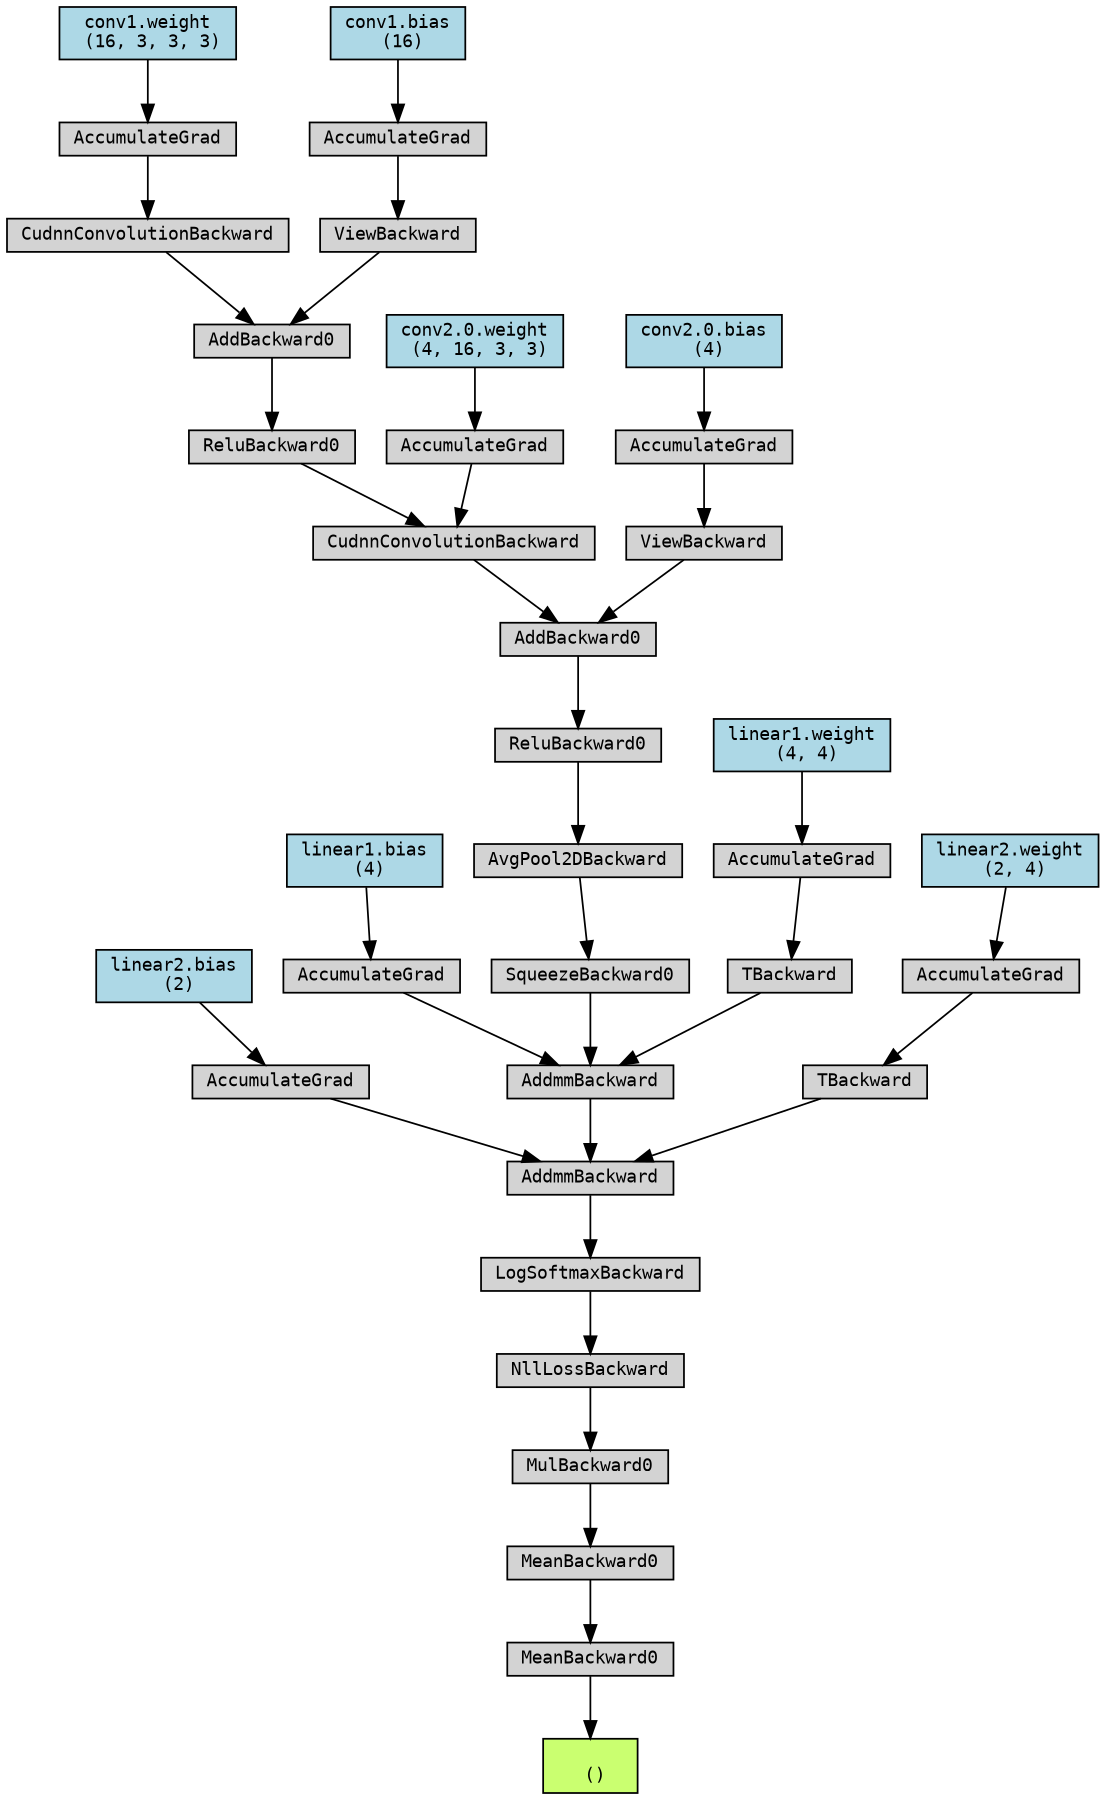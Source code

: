 digraph {
	graph [size="12,12"]
	node [align=left fontname=monospace fontsize=10 height=0.2 ranksep=0.1 shape=box style=filled]
	139897182663488 [label="
 ()" fillcolor=darkolivegreen1]
	139897179208624 [label=MeanBackward0]
	139897179208336 -> 139897179208624
	139897179208336 [label=MeanBackward0]
	139897179208768 -> 139897179208336
	139897179208768 [label=MulBackward0]
	139897179208864 -> 139897179208768
	139897179208864 [label=NllLossBackward]
	139897179208960 -> 139897179208864
	139897179208960 [label=LogSoftmaxBackward]
	139897179206656 -> 139897179208960
	139897179206656 [label=AddmmBackward]
	139897179206704 -> 139897179206656
	139897183491584 [label="linear2.bias
 (2)" fillcolor=lightblue]
	139897183491584 -> 139897179206704
	139897179206704 [label=AccumulateGrad]
	139897179206896 -> 139897179206656
	139897179206896 [label=AddmmBackward]
	139897179207136 -> 139897179206896
	139897181384064 [label="linear1.bias
 (4)" fillcolor=lightblue]
	139897181384064 -> 139897179207136
	139897179207136 [label=AccumulateGrad]
	139897179207232 -> 139897179206896
	139897179207232 [label=SqueezeBackward0]
	139897179207376 -> 139897179207232
	139897179207376 [label=AvgPool2DBackward]
	139897179207568 -> 139897179207376
	139897179207568 [label=ReluBackward0]
	139897179207664 -> 139897179207568
	139897179207664 [label=AddBackward0]
	139897179207712 -> 139897179207664
	139897179207712 [label=CudnnConvolutionBackward]
	139897179207952 -> 139897179207712
	139897179207952 [label=ReluBackward0]
	139897179208096 -> 139897179207952
	139897179208096 [label=AddBackward0]
	139897179208144 -> 139897179208096
	139897179208144 [label=CudnnConvolutionBackward]
	139897179208384 -> 139897179208144
	139897180423488 [label="conv1.weight
 (16, 3, 3, 3)" fillcolor=lightblue]
	139897180423488 -> 139897179208384
	139897179208384 [label=AccumulateGrad]
	139897179208000 -> 139897179208096
	139897179208000 [label=ViewBackward]
	139897179208528 -> 139897179208000
	139897181269760 [label="conv1.bias
 (16)" fillcolor=lightblue]
	139897181269760 -> 139897179208528
	139897179208528 [label=AccumulateGrad]
	139897179207904 -> 139897179207712
	139897180429440 [label="conv2.0.weight
 (4, 16, 3, 3)" fillcolor=lightblue]
	139897180429440 -> 139897179207904
	139897179207904 [label=AccumulateGrad]
	139897179207472 -> 139897179207664
	139897179207472 [label=ViewBackward]
	139897179208240 -> 139897179207472
	139897180469120 [label="conv2.0.bias
 (4)" fillcolor=lightblue]
	139897180469120 -> 139897179208240
	139897179208240 [label=AccumulateGrad]
	139897179207280 -> 139897179206896
	139897179207280 [label=TBackward]
	139897179207616 -> 139897179207280
	139897180428672 [label="linear1.weight
 (4, 4)" fillcolor=lightblue]
	139897180428672 -> 139897179207616
	139897179207616 [label=AccumulateGrad]
	139897179206272 -> 139897179206656
	139897179206272 [label=TBackward]
	139897179208576 -> 139897179206272
	139897188671616 [label="linear2.weight
 (2, 4)" fillcolor=lightblue]
	139897188671616 -> 139897179208576
	139897179208576 [label=AccumulateGrad]
	139897179208624 -> 139897182663488
}
